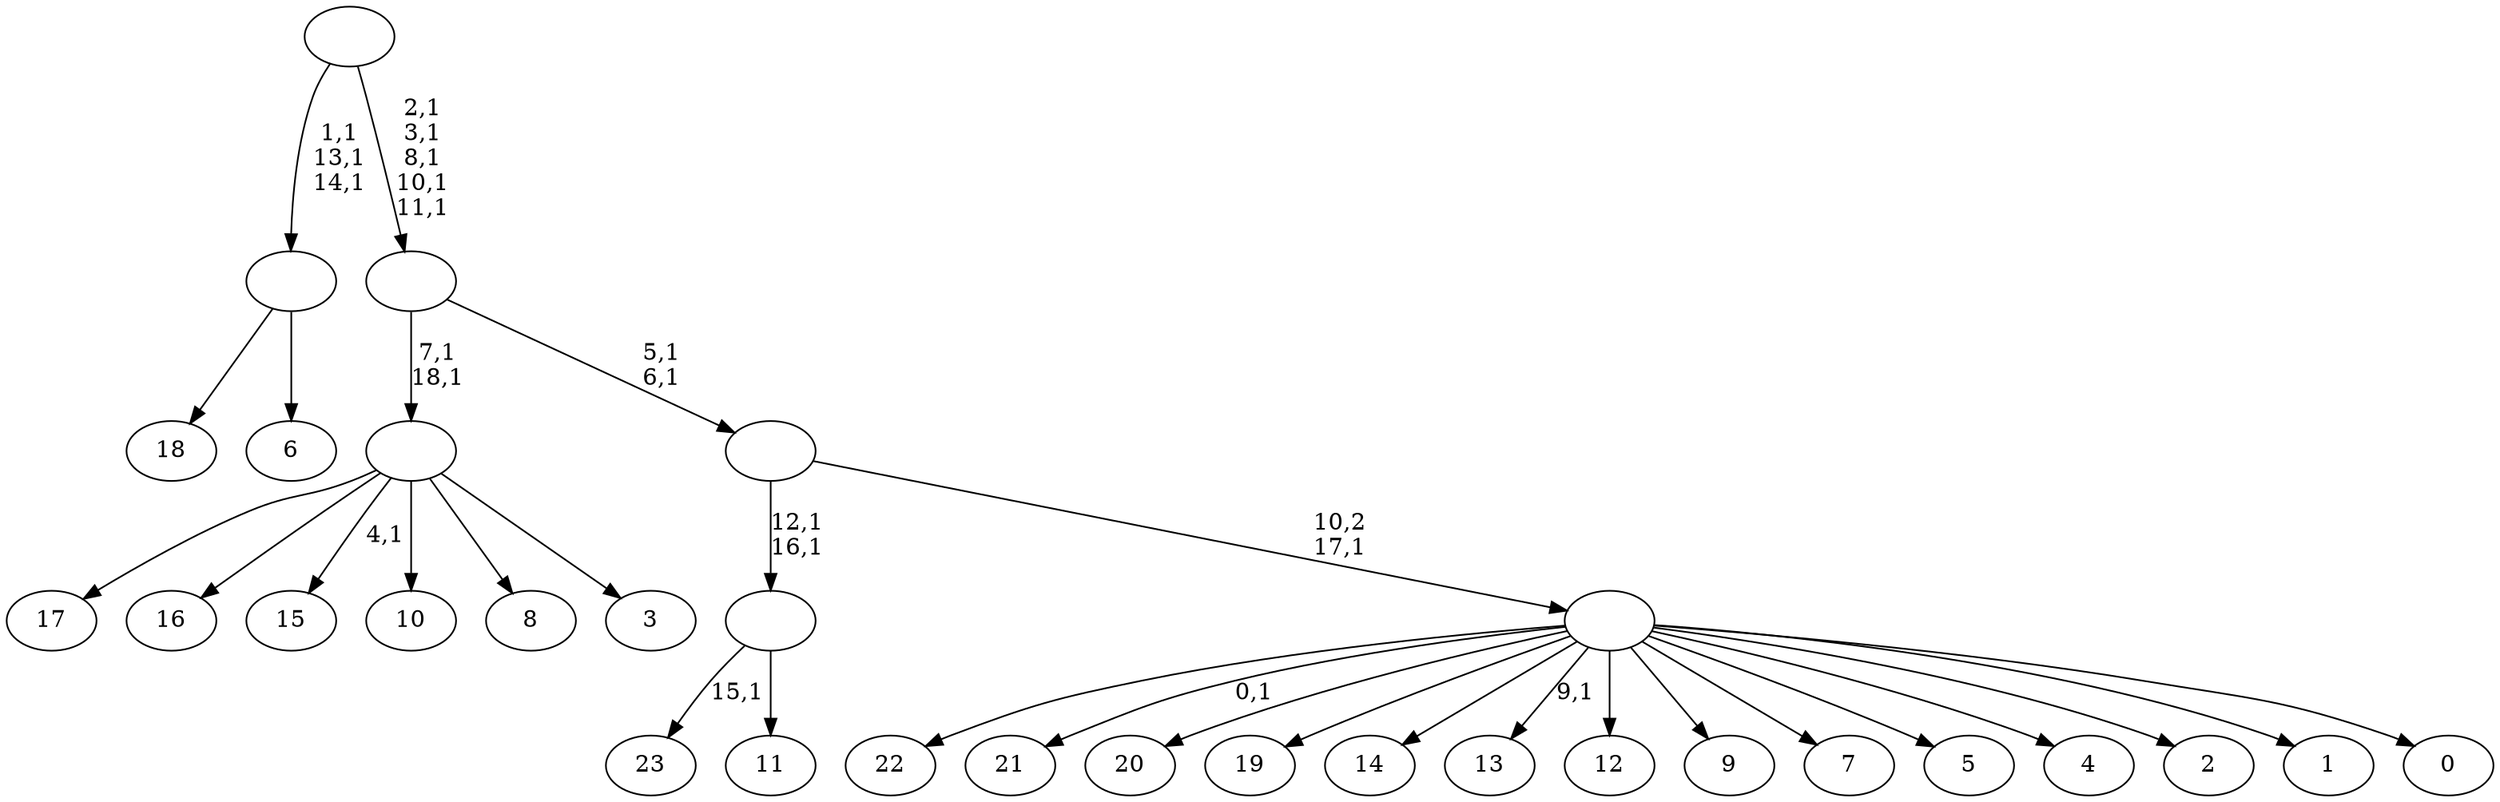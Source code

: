 digraph T {
	43 [label="23"]
	41 [label="22"]
	40 [label="21"]
	38 [label="20"]
	37 [label="19"]
	36 [label="18"]
	35 [label="17"]
	34 [label="16"]
	33 [label="15"]
	31 [label="14"]
	30 [label="13"]
	28 [label="12"]
	27 [label="11"]
	26 [label=""]
	24 [label="10"]
	23 [label="9"]
	22 [label="8"]
	21 [label="7"]
	20 [label="6"]
	19 [label=""]
	16 [label="5"]
	15 [label="4"]
	14 [label="3"]
	13 [label=""]
	11 [label="2"]
	10 [label="1"]
	9 [label="0"]
	8 [label=""]
	7 [label=""]
	5 [label=""]
	0 [label=""]
	26 -> 43 [label="15,1"]
	26 -> 27 [label=""]
	19 -> 36 [label=""]
	19 -> 20 [label=""]
	13 -> 33 [label="4,1"]
	13 -> 35 [label=""]
	13 -> 34 [label=""]
	13 -> 24 [label=""]
	13 -> 22 [label=""]
	13 -> 14 [label=""]
	8 -> 30 [label="9,1"]
	8 -> 40 [label="0,1"]
	8 -> 41 [label=""]
	8 -> 38 [label=""]
	8 -> 37 [label=""]
	8 -> 31 [label=""]
	8 -> 28 [label=""]
	8 -> 23 [label=""]
	8 -> 21 [label=""]
	8 -> 16 [label=""]
	8 -> 15 [label=""]
	8 -> 11 [label=""]
	8 -> 10 [label=""]
	8 -> 9 [label=""]
	7 -> 26 [label="12,1\n16,1"]
	7 -> 8 [label="10,2\n17,1"]
	5 -> 7 [label="5,1\n6,1"]
	5 -> 13 [label="7,1\n18,1"]
	0 -> 5 [label="2,1\n3,1\n8,1\n10,1\n11,1"]
	0 -> 19 [label="1,1\n13,1\n14,1"]
}
